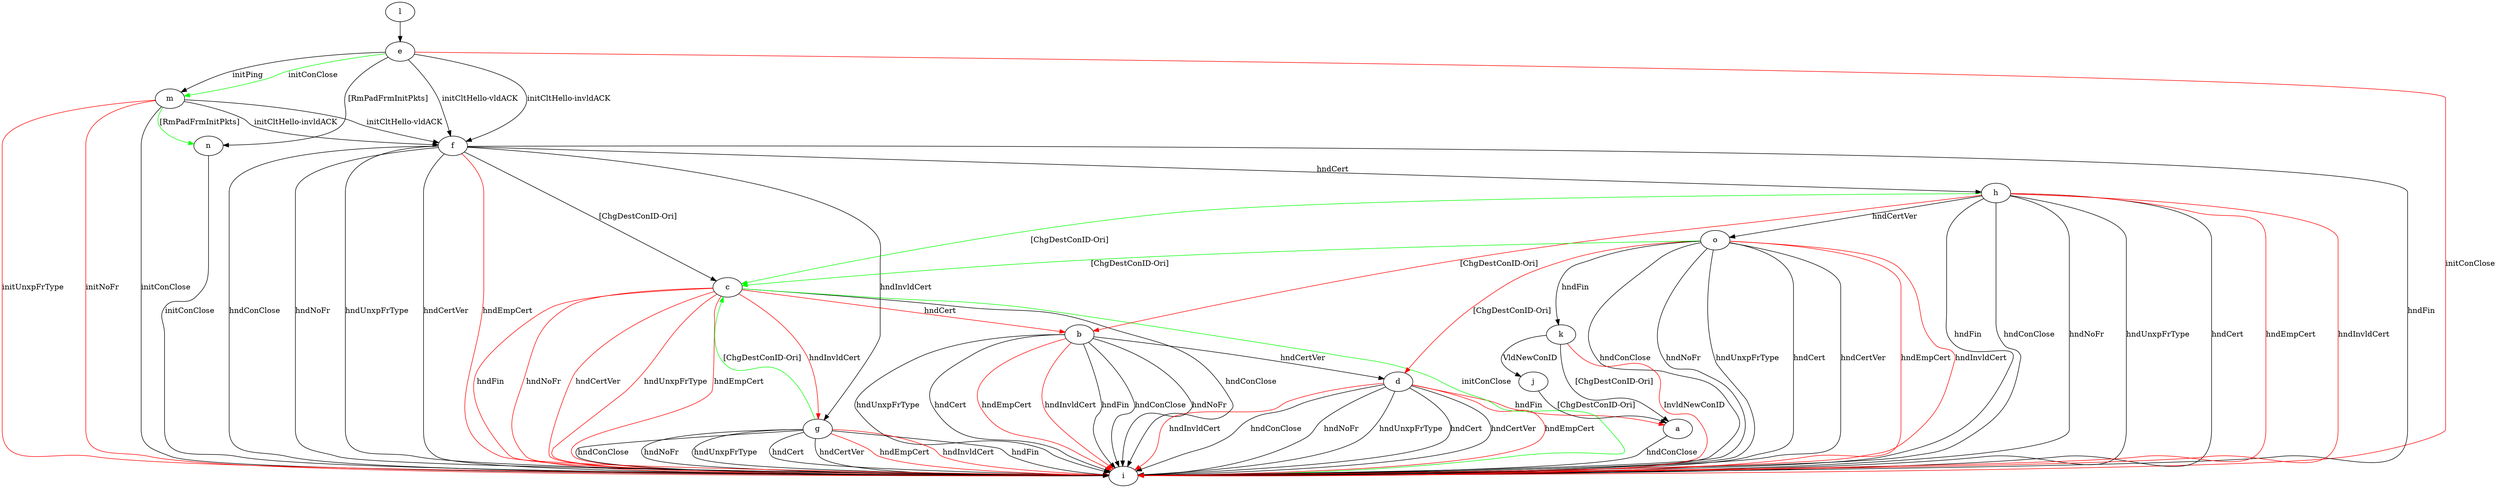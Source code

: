 digraph "" {
	a -> i	[key=0,
		label="hndConClose "];
	b -> d	[key=0,
		label="hndCertVer "];
	b -> i	[key=0,
		label="hndFin "];
	b -> i	[key=1,
		label="hndConClose "];
	b -> i	[key=2,
		label="hndNoFr "];
	b -> i	[key=3,
		label="hndUnxpFrType "];
	b -> i	[key=4,
		label="hndCert "];
	b -> i	[key=5,
		color=red,
		label="hndEmpCert "];
	b -> i	[key=6,
		color=red,
		label="hndInvldCert "];
	c -> b	[key=0,
		color=red,
		label="hndCert "];
	c -> g	[key=0,
		color=red,
		label="hndInvldCert "];
	c -> i	[key=0,
		label="hndConClose "];
	c -> i	[key=1,
		color=green,
		label="initConClose "];
	c -> i	[key=2,
		color=red,
		label="hndFin "];
	c -> i	[key=3,
		color=red,
		label="hndNoFr "];
	c -> i	[key=4,
		color=red,
		label="hndUnxpFrType "];
	c -> i	[key=5,
		color=red,
		label="hndCertVer "];
	c -> i	[key=6,
		color=red,
		label="hndEmpCert "];
	d -> a	[key=0,
		color=red,
		label="hndFin "];
	d -> i	[key=0,
		label="hndConClose "];
	d -> i	[key=1,
		label="hndNoFr "];
	d -> i	[key=2,
		label="hndUnxpFrType "];
	d -> i	[key=3,
		label="hndCert "];
	d -> i	[key=4,
		label="hndCertVer "];
	d -> i	[key=5,
		color=red,
		label="hndEmpCert "];
	d -> i	[key=6,
		color=red,
		label="hndInvldCert "];
	e -> f	[key=0,
		label="initCltHello-vldACK "];
	e -> f	[key=1,
		label="initCltHello-invldACK "];
	e -> i	[key=0,
		color=red,
		label="initConClose "];
	e -> m	[key=0,
		label="initPing "];
	e -> m	[key=1,
		color=green,
		label="initConClose "];
	e -> n	[key=0,
		label="[RmPadFrmInitPkts] "];
	f -> c	[key=0,
		label="[ChgDestConID-Ori] "];
	f -> g	[key=0,
		label="hndInvldCert "];
	f -> h	[key=0,
		label="hndCert "];
	f -> i	[key=0,
		label="hndFin "];
	f -> i	[key=1,
		label="hndConClose "];
	f -> i	[key=2,
		label="hndNoFr "];
	f -> i	[key=3,
		label="hndUnxpFrType "];
	f -> i	[key=4,
		label="hndCertVer "];
	f -> i	[key=5,
		color=red,
		label="hndEmpCert "];
	g -> c	[key=0,
		color=green,
		label="[ChgDestConID-Ori] "];
	g -> i	[key=0,
		label="hndFin "];
	g -> i	[key=1,
		label="hndConClose "];
	g -> i	[key=2,
		label="hndNoFr "];
	g -> i	[key=3,
		label="hndUnxpFrType "];
	g -> i	[key=4,
		label="hndCert "];
	g -> i	[key=5,
		label="hndCertVer "];
	g -> i	[key=6,
		color=red,
		label="hndEmpCert "];
	g -> i	[key=7,
		color=red,
		label="hndInvldCert "];
	h -> b	[key=0,
		color=red,
		label="[ChgDestConID-Ori] "];
	h -> c	[key=0,
		color=green,
		label="[ChgDestConID-Ori] "];
	h -> i	[key=0,
		label="hndFin "];
	h -> i	[key=1,
		label="hndConClose "];
	h -> i	[key=2,
		label="hndNoFr "];
	h -> i	[key=3,
		label="hndUnxpFrType "];
	h -> i	[key=4,
		label="hndCert "];
	h -> i	[key=5,
		color=red,
		label="hndEmpCert "];
	h -> i	[key=6,
		color=red,
		label="hndInvldCert "];
	h -> o	[key=0,
		label="hndCertVer "];
	j -> a	[key=0,
		label="[ChgDestConID-Ori] "];
	k -> a	[key=0,
		label="[ChgDestConID-Ori] "];
	k -> i	[key=0,
		color=red,
		label="InvldNewConID "];
	k -> j	[key=0,
		label="VldNewConID "];
	l -> e	[key=0];
	m -> f	[key=0,
		label="initCltHello-vldACK "];
	m -> f	[key=1,
		label="initCltHello-invldACK "];
	m -> i	[key=0,
		label="initConClose "];
	m -> i	[key=1,
		color=red,
		label="initNoFr "];
	m -> i	[key=2,
		color=red,
		label="initUnxpFrType "];
	m -> n	[key=0,
		color=green,
		label="[RmPadFrmInitPkts] "];
	n -> i	[key=0,
		label="initConClose "];
	o -> c	[key=0,
		color=green,
		label="[ChgDestConID-Ori] "];
	o -> d	[key=0,
		color=red,
		label="[ChgDestConID-Ori] "];
	o -> i	[key=0,
		label="hndConClose "];
	o -> i	[key=1,
		label="hndNoFr "];
	o -> i	[key=2,
		label="hndUnxpFrType "];
	o -> i	[key=3,
		label="hndCert "];
	o -> i	[key=4,
		label="hndCertVer "];
	o -> i	[key=5,
		color=red,
		label="hndEmpCert "];
	o -> i	[key=6,
		color=red,
		label="hndInvldCert "];
	o -> k	[key=0,
		label="hndFin "];
}
